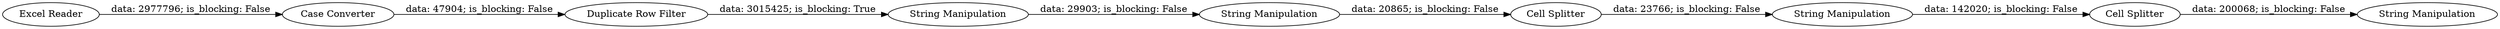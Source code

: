 digraph {
	"-4966191308549101008_9" [label="String Manipulation"]
	"-4966191308549101008_1" [label="Excel Reader"]
	"-4966191308549101008_6" [label="Cell Splitter"]
	"-4966191308549101008_2" [label="Duplicate Row Filter"]
	"-4966191308549101008_7" [label="String Manipulation"]
	"-4966191308549101008_4" [label="Case Converter"]
	"-4966191308549101008_3" [label="String Manipulation"]
	"-4966191308549101008_8" [label="Cell Splitter"]
	"-4966191308549101008_5" [label="String Manipulation"]
	"-4966191308549101008_2" -> "-4966191308549101008_3" [label="data: 3015425; is_blocking: True"]
	"-4966191308549101008_4" -> "-4966191308549101008_2" [label="data: 47904; is_blocking: False"]
	"-4966191308549101008_1" -> "-4966191308549101008_4" [label="data: 2977796; is_blocking: False"]
	"-4966191308549101008_8" -> "-4966191308549101008_9" [label="data: 200068; is_blocking: False"]
	"-4966191308549101008_7" -> "-4966191308549101008_8" [label="data: 142020; is_blocking: False"]
	"-4966191308549101008_6" -> "-4966191308549101008_7" [label="data: 23766; is_blocking: False"]
	"-4966191308549101008_3" -> "-4966191308549101008_5" [label="data: 29903; is_blocking: False"]
	"-4966191308549101008_5" -> "-4966191308549101008_6" [label="data: 20865; is_blocking: False"]
	rankdir=LR
}
